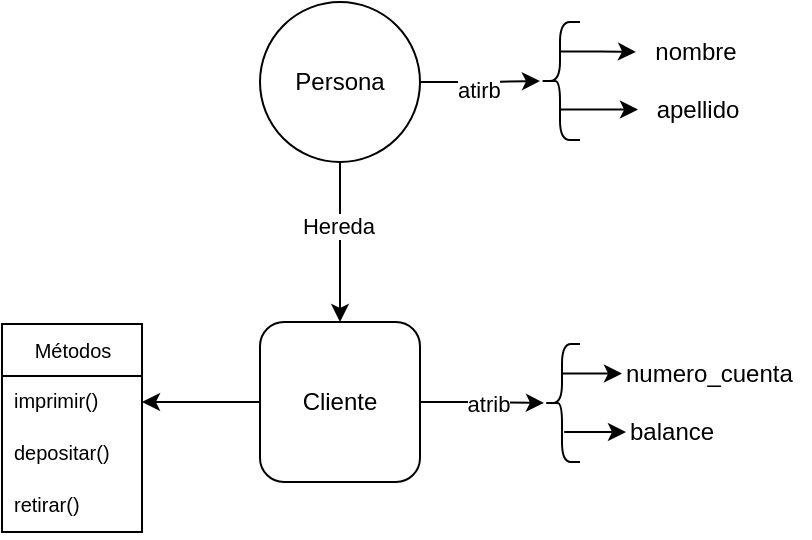 <mxfile version="21.6.1" type="device">
  <diagram name="Página-1" id="-hSN84mZPRft9fcwNRbc">
    <mxGraphModel dx="989" dy="578" grid="1" gridSize="10" guides="1" tooltips="1" connect="1" arrows="1" fold="1" page="1" pageScale="1" pageWidth="827" pageHeight="1169" math="0" shadow="0">
      <root>
        <mxCell id="0" />
        <mxCell id="1" parent="0" />
        <mxCell id="Npuu_WW68Oy_W2fOCVAS-2" style="edgeStyle=orthogonalEdgeStyle;rounded=1;orthogonalLoop=1;jettySize=auto;html=1;exitX=0.5;exitY=1;exitDx=0;exitDy=0;" edge="1" parent="1" source="Npuu_WW68Oy_W2fOCVAS-1" target="Npuu_WW68Oy_W2fOCVAS-3">
          <mxGeometry relative="1" as="geometry">
            <mxPoint x="400" y="150" as="targetPoint" />
          </mxGeometry>
        </mxCell>
        <mxCell id="Npuu_WW68Oy_W2fOCVAS-21" value="Hereda" style="edgeLabel;html=1;align=center;verticalAlign=middle;resizable=0;points=[];rounded=1;" vertex="1" connectable="0" parent="Npuu_WW68Oy_W2fOCVAS-2">
          <mxGeometry x="-0.2" y="-1" relative="1" as="geometry">
            <mxPoint as="offset" />
          </mxGeometry>
        </mxCell>
        <mxCell id="Npuu_WW68Oy_W2fOCVAS-5" style="edgeStyle=orthogonalEdgeStyle;rounded=1;orthogonalLoop=1;jettySize=auto;html=1;exitX=1;exitY=0.5;exitDx=0;exitDy=0;" edge="1" parent="1" source="Npuu_WW68Oy_W2fOCVAS-1" target="Npuu_WW68Oy_W2fOCVAS-4">
          <mxGeometry relative="1" as="geometry" />
        </mxCell>
        <mxCell id="Npuu_WW68Oy_W2fOCVAS-30" value="&lt;div style=&quot;&quot;&gt;atirb&lt;/div&gt;" style="edgeLabel;html=1;align=left;verticalAlign=middle;resizable=0;points=[];" vertex="1" connectable="0" parent="Npuu_WW68Oy_W2fOCVAS-5">
          <mxGeometry x="-0.449" y="-4" relative="1" as="geometry">
            <mxPoint as="offset" />
          </mxGeometry>
        </mxCell>
        <mxCell id="Npuu_WW68Oy_W2fOCVAS-1" value="Persona" style="ellipse;whiteSpace=wrap;html=1;aspect=fixed;rounded=1;" vertex="1" parent="1">
          <mxGeometry x="360" y="30" width="80" height="80" as="geometry" />
        </mxCell>
        <mxCell id="Npuu_WW68Oy_W2fOCVAS-25" style="edgeStyle=orthogonalEdgeStyle;rounded=1;orthogonalLoop=1;jettySize=auto;html=1;exitX=1;exitY=0.5;exitDx=0;exitDy=0;" edge="1" parent="1" source="Npuu_WW68Oy_W2fOCVAS-3" target="Npuu_WW68Oy_W2fOCVAS-22">
          <mxGeometry relative="1" as="geometry" />
        </mxCell>
        <mxCell id="Npuu_WW68Oy_W2fOCVAS-31" value="atrib" style="edgeLabel;html=1;align=center;verticalAlign=middle;resizable=0;points=[];" vertex="1" connectable="0" parent="Npuu_WW68Oy_W2fOCVAS-25">
          <mxGeometry x="0.086" relative="1" as="geometry">
            <mxPoint as="offset" />
          </mxGeometry>
        </mxCell>
        <mxCell id="Npuu_WW68Oy_W2fOCVAS-41" style="edgeStyle=orthogonalEdgeStyle;rounded=0;orthogonalLoop=1;jettySize=auto;html=1;exitX=0;exitY=0.5;exitDx=0;exitDy=0;entryX=1;entryY=0.5;entryDx=0;entryDy=0;" edge="1" parent="1" source="Npuu_WW68Oy_W2fOCVAS-3" target="Npuu_WW68Oy_W2fOCVAS-37">
          <mxGeometry relative="1" as="geometry" />
        </mxCell>
        <mxCell id="Npuu_WW68Oy_W2fOCVAS-3" value="Cliente" style="whiteSpace=wrap;html=1;aspect=fixed;rounded=1;" vertex="1" parent="1">
          <mxGeometry x="360" y="190" width="80" height="80" as="geometry" />
        </mxCell>
        <mxCell id="Npuu_WW68Oy_W2fOCVAS-19" style="edgeStyle=orthogonalEdgeStyle;rounded=1;orthogonalLoop=1;jettySize=auto;html=1;exitX=0.494;exitY=0.742;exitDx=0;exitDy=0;entryX=0;entryY=0.5;entryDx=0;entryDy=0;exitPerimeter=0;" edge="1" parent="1" source="Npuu_WW68Oy_W2fOCVAS-4" target="Npuu_WW68Oy_W2fOCVAS-18">
          <mxGeometry relative="1" as="geometry" />
        </mxCell>
        <mxCell id="Npuu_WW68Oy_W2fOCVAS-20" style="edgeStyle=orthogonalEdgeStyle;rounded=1;orthogonalLoop=1;jettySize=auto;html=1;exitX=0.518;exitY=0.251;exitDx=0;exitDy=0;exitPerimeter=0;" edge="1" parent="1" source="Npuu_WW68Oy_W2fOCVAS-4" target="Npuu_WW68Oy_W2fOCVAS-12">
          <mxGeometry relative="1" as="geometry" />
        </mxCell>
        <mxCell id="Npuu_WW68Oy_W2fOCVAS-4" value="" style="shape=curlyBracket;whiteSpace=wrap;html=1;rounded=1;labelPosition=left;verticalLabelPosition=middle;align=right;verticalAlign=middle;" vertex="1" parent="1">
          <mxGeometry x="500" y="40" width="20" height="59" as="geometry" />
        </mxCell>
        <mxCell id="Npuu_WW68Oy_W2fOCVAS-12" value="nombre" style="text;html=1;strokeColor=none;fillColor=none;align=center;verticalAlign=middle;whiteSpace=wrap;rounded=1;" vertex="1" parent="1">
          <mxGeometry x="548" y="40" width="60" height="30" as="geometry" />
        </mxCell>
        <mxCell id="Npuu_WW68Oy_W2fOCVAS-18" value="apellido" style="text;html=1;strokeColor=none;fillColor=none;align=center;verticalAlign=middle;whiteSpace=wrap;rounded=1;" vertex="1" parent="1">
          <mxGeometry x="549" y="69" width="60" height="30" as="geometry" />
        </mxCell>
        <mxCell id="Npuu_WW68Oy_W2fOCVAS-28" style="edgeStyle=orthogonalEdgeStyle;rounded=0;orthogonalLoop=1;jettySize=auto;html=1;exitX=0.562;exitY=0.746;exitDx=0;exitDy=0;entryX=0;entryY=0.5;entryDx=0;entryDy=0;exitPerimeter=0;" edge="1" parent="1" source="Npuu_WW68Oy_W2fOCVAS-22" target="Npuu_WW68Oy_W2fOCVAS-27">
          <mxGeometry relative="1" as="geometry" />
        </mxCell>
        <mxCell id="Npuu_WW68Oy_W2fOCVAS-29" style="edgeStyle=orthogonalEdgeStyle;rounded=0;orthogonalLoop=1;jettySize=auto;html=1;exitX=0.518;exitY=0.25;exitDx=0;exitDy=0;exitPerimeter=0;entryX=0;entryY=0.5;entryDx=0;entryDy=0;" edge="1" parent="1" source="Npuu_WW68Oy_W2fOCVAS-22" target="Npuu_WW68Oy_W2fOCVAS-26">
          <mxGeometry relative="1" as="geometry" />
        </mxCell>
        <mxCell id="Npuu_WW68Oy_W2fOCVAS-22" value="" style="shape=curlyBracket;whiteSpace=wrap;html=1;rounded=1;labelPosition=left;verticalLabelPosition=middle;align=right;verticalAlign=middle;" vertex="1" parent="1">
          <mxGeometry x="502" y="201" width="18" height="59" as="geometry" />
        </mxCell>
        <mxCell id="Npuu_WW68Oy_W2fOCVAS-26" value="numero_cuenta" style="text;html=1;strokeColor=none;fillColor=none;align=left;verticalAlign=middle;whiteSpace=wrap;rounded=1;" vertex="1" parent="1">
          <mxGeometry x="541" y="201" width="92" height="30" as="geometry" />
        </mxCell>
        <mxCell id="Npuu_WW68Oy_W2fOCVAS-27" value="balance" style="text;html=1;strokeColor=none;fillColor=none;align=left;verticalAlign=middle;whiteSpace=wrap;rounded=1;" vertex="1" parent="1">
          <mxGeometry x="543" y="230" width="92" height="30" as="geometry" />
        </mxCell>
        <mxCell id="Npuu_WW68Oy_W2fOCVAS-36" value="Métodos" style="swimlane;fontStyle=0;childLayout=stackLayout;horizontal=1;startSize=26;fillColor=none;horizontalStack=0;resizeParent=1;resizeParentMax=0;resizeLast=0;collapsible=1;marginBottom=0;html=1;fontSize=10;" vertex="1" parent="1">
          <mxGeometry x="231" y="191" width="70" height="104" as="geometry">
            <mxRectangle x="231" y="191" width="80" height="30" as="alternateBounds" />
          </mxGeometry>
        </mxCell>
        <mxCell id="Npuu_WW68Oy_W2fOCVAS-37" value="imprimir()" style="text;strokeColor=none;fillColor=none;align=left;verticalAlign=top;spacingLeft=4;spacingRight=4;overflow=hidden;rotatable=0;points=[[0,0.5],[1,0.5]];portConstraint=eastwest;whiteSpace=wrap;html=1;fontSize=10;" vertex="1" parent="Npuu_WW68Oy_W2fOCVAS-36">
          <mxGeometry y="26" width="70" height="26" as="geometry" />
        </mxCell>
        <mxCell id="Npuu_WW68Oy_W2fOCVAS-38" value="depositar()" style="text;strokeColor=none;fillColor=none;align=left;verticalAlign=top;spacingLeft=4;spacingRight=4;overflow=hidden;rotatable=0;points=[[0,0.5],[1,0.5]];portConstraint=eastwest;whiteSpace=wrap;html=1;fontSize=10;" vertex="1" parent="Npuu_WW68Oy_W2fOCVAS-36">
          <mxGeometry y="52" width="70" height="26" as="geometry" />
        </mxCell>
        <mxCell id="Npuu_WW68Oy_W2fOCVAS-39" value="retirar()" style="text;strokeColor=none;fillColor=none;align=left;verticalAlign=top;spacingLeft=4;spacingRight=4;overflow=hidden;rotatable=0;points=[[0,0.5],[1,0.5]];portConstraint=eastwest;whiteSpace=wrap;html=1;fontSize=10;" vertex="1" parent="Npuu_WW68Oy_W2fOCVAS-36">
          <mxGeometry y="78" width="70" height="26" as="geometry" />
        </mxCell>
      </root>
    </mxGraphModel>
  </diagram>
</mxfile>
